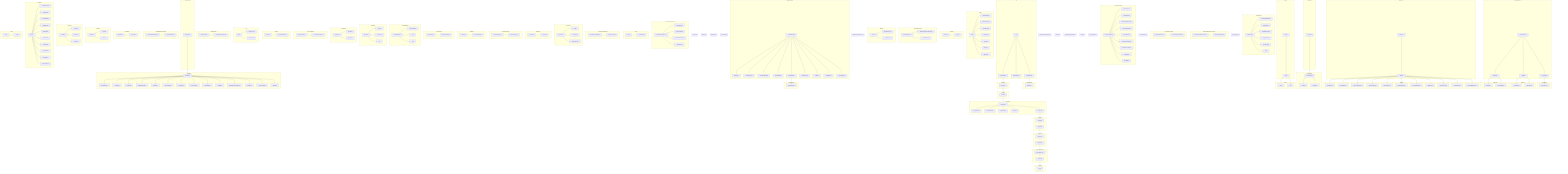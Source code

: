 flowchart TD
    subgraph globalconfig
    GlobalConfig-->SelectedObjectsData
    GlobalConfig-->MusicLibrary
    GlobalConfig-->SoundEffectLibrary
    GlobalConfig-->HLoggerSettings
    GlobalConfig-->GameSettings
    GlobalConfig-->Clock
    end
    subgraph propertydrawer
    end
    subgraph assetmodificationprocessor
    AssetModificationProcessor-->DeleteEmptyFolders
    end
    subgraph assetpostprocessor
    AssetPostprocessor-->TextureImportProcessor
    end
    subgraph monobehaviour
    end
    subgraph odineditorwindow
    OdinEditorWindow-->ObjectExplorer
    OdinEditorWindow-->ExtractorEditor
    OdinEditorWindow-->FolderNavigationEditor
    OdinEditorWindow-->LoggerSettingsEditor
    OdinEditorWindow-->OpenAllEditors
    OdinEditorWindow-->SelectionHistoryEditor
    OdinEditorWindow-->SpriteRenamerEditor
    OdinEditorWindow-->TextureEditor
    OdinEditorWindow-->ToolsEditor
    end
    subgraph propertyattribute
    end
    subgraph attribute
    end
    subgraph scriptableobjectsingleton
    end
    subgraph singleton
    end
    subgraph combatunit
    CombatUnit-->FrogController
    CombatUnit-->GuardController
    CombatUnit-->PigController
    CombatUnit-->NPCUnit
    CombatUnit-->PunchUnit
    end
    subgraph serializedscriptableobject
    end
    subgraph frogattackbase
    FrogAttackBase-->JumpBase
    FrogAttackBase-->SpitBase
    FrogAttackBase-->TongueBase
    end
    subgraph jumpbase
    JumpBase-->JumpSlam
    JumpBase-->JumpToPosition
    end
    subgraph spitbase
    SpitBase-->PoisonMortar
    SpitBase-->SlimeMortar
    end
    subgraph tonguebase
    TongueBase-->PoisonTongue
    end
    subgraph istate
    IState-->FrogAttackState
    IState-->GuardAttackState
    IState-->PigAttackState
    IState-->EmptyState
    IState-->FleeState
    IState-->IdleState
    IState-->PatrolState
    end
    subgraph iobserver
    IObserver-->Observer
    end
    subgraph isubject
    ISubject-->Subject
    end
    subgraph steeringbehaviour
    SteeringBehaviour-->ObstacleAvoidanceBehaviour
    SteeringBehaviour-->SeekBehaviour
    end
    subgraph detector
    Detector-->ObstacleDetector
    Detector-->TargetDetector
    end
    subgraph playermovement
    PlayerMovement-->Controller
    end
    subgraph controller
    Controller-->Hank
    end
    subgraph scriptableobject
    ScriptableObject-->EntityData
    ScriptableObject-->CollectionPreset
    ScriptableObject-->ContainerDefinition
    ScriptableObject-->ShopDefinition
    ScriptableObject-->ConditionBase
    ScriptableObject-->DebugSettings
    ScriptableObject-->TrapData
    ScriptableObject-->WorldRegion
    ScriptableObject-->KeyTriggerType
    end
    subgraph serializedmonobehaviour
    end
    subgraph unit
    Unit-->AnimatedUnit
    Unit-->StaticNPCUnit
    Unit-->UnitController
    end
    subgraph sprintunit
    SprintUnit-->BlockUnit
    end
    subgraph hurtunit
    HurtUnit-->CombatUnit
    end
    subgraph moveunit
    MoveUnit-->HurtUnit
    end
    subgraph animatedunit
    AnimatedUnit-->MoveUnit
    end
    subgraph playerunit
    PlayerUnit-->PlayerItems
    end
    subgraph playeritems
    PlayerItems-->PlayerMovement
    end
    subgraph blockunit
    BlockUnit-->PlayerUnit
    end
    subgraph punchunit
    PunchUnit-->SprintUnit
    end
    subgraph globalconfigcollection
    GlobalConfigCollection-->ItemCollection
    GlobalConfigCollection-->QuestCollection
    GlobalConfigCollection-->StatusEffectCollection
    GlobalConfigCollection-->UnitCollection
    end
    subgraph image
    Image-->CutoutMaskUI
    end
    subgraph debugcommandbase
    DebugCommandBase-->DebugCommand
    end
    subgraph icommand
    ICommand-->AIInput
    ICommand-->PlayerInput
    ICommand-->BlockCommand
    end
    subgraph observer
    Observer-->HurtObserver
    Observer-->MoveObserver
    Observer-->ObserverCommand
    Observer-->DialogueObserver
    Observer-->InstantObserver
    Observer-->ItemHeldObserver
    Observer-->ItemUsedObserver
    Observer-->KillObserver
    Observer-->RegionObserver
    Observer-->SpeakObserver
    Observer-->TriggerableObserver
    end
    subgraph ianimation
    IAnimation-->Animation
    end
    subgraph animatorbase
    AnimatorBase-->Animator
    AnimatorBase-->SpriteEffect
    end
    subgraph iattack
    IAttack-->Attack
    end
    subgraph attack
    Attack-->Punch
    Attack-->Spell
    end
    subgraph icommandfactory
    ICommandFactory-->CommandFactory
    end
    subgraph imediator
    IMediator-->ConcreteMediator
    end
    subgraph ienumerable
    IEnumerable-->CollectionInstance
    end
    subgraph unlockablebase
    UnlockableBase-->ContainerObject
    UnlockableBase-->Door
    UnlockableBase-->Trap
    end
    subgraph lightbase
    LightBase-->LightFire
    LightBase-->Luminousity
    LightBase-->Sun
    end
    subgraph triggerable
    Triggerable-->QuestLine
    Triggerable-->QuestPart
    end
    subgraph iquestcondition
    IQuestCondition-->ConditionTimeInterval
    end
    subgraph conditionbase
    ConditionBase-->ConditionTimer
    end
    subgraph publisher
    Publisher-->AnimatorBase
    end
    subgraph material
    Material-->SpriteGlowMaterial
    end
    subgraph isort
    ISort-->DynamicYSort
    ISort-->StaticYSort
    end
    subgraph worldtextbase
    WorldTextBase-->FloatingDamageNumber
    end
    subgraph effectbase
    EffectBase-->BerserkerEffect
    EffectBase-->BleedEffect
    EffectBase-->BurnEffect
    EffectBase-->HealthRegenEffect
    EffectBase-->HighEffect
    EffectBase-->LuminiousEffect
    EffectBase-->PoisonEffect
    EffectBase-->RecoveryEffect
    EffectBase-->ShockedEffect
    EffectBase-->SlowEffect
    EffectBase-->StaminaRegenerateEffect
    EffectBase-->StunEffect
    EffectBase-->WeakenedEffect
    EffectBase-->WetEffect
    end
    subgraph idisposable
    IDisposable-->EffectBase
    end
    subgraph subscribableeventbase
    SubscribableEventBase-->SubscribableEvent
    end
    subgraph iequatable
    IEquatable-->Orientation
    end
    subgraph tickbase
    TickBase-->TimeTick
    TickBase-->ValueTick
    end
    subgraph lockbase
    LockBase-->LockEvent
    LockBase-->LockItem
    LockBase-->LockLever
    end
    subgraph module
    Module-->AnimationModule
    Module-->BlockModule
    Module-->CombatModule
    Module-->HealthModule
    Module-->HurtModule
    Module-->InputModule
    Module-->MoveModule
    Module-->PunchModule
    Module-->SprintModule
    Module-->StaminaModule
    end
    subgraph unitcontroller
    UnitController-->DarkHank
    end
    subgraph ihank
    IHank-->_Hank
    end